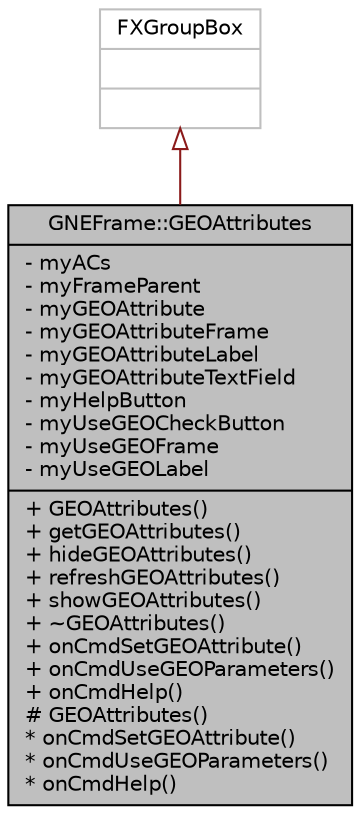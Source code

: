 digraph "GNEFrame::GEOAttributes"
{
  edge [fontname="Helvetica",fontsize="10",labelfontname="Helvetica",labelfontsize="10"];
  node [fontname="Helvetica",fontsize="10",shape=record];
  Node0 [label="{GNEFrame::GEOAttributes\n|- myACs\l- myFrameParent\l- myGEOAttribute\l- myGEOAttributeFrame\l- myGEOAttributeLabel\l- myGEOAttributeTextField\l- myHelpButton\l- myUseGEOCheckButton\l- myUseGEOFrame\l- myUseGEOLabel\l|+ GEOAttributes()\l+ getGEOAttributes()\l+ hideGEOAttributes()\l+ refreshGEOAttributes()\l+ showGEOAttributes()\l+ ~GEOAttributes()\l+ onCmdSetGEOAttribute()\l+ onCmdUseGEOParameters()\l+ onCmdHelp()\l# GEOAttributes()\l* onCmdSetGEOAttribute()\l* onCmdUseGEOParameters()\l* onCmdHelp()\l}",height=0.2,width=0.4,color="black", fillcolor="grey75", style="filled", fontcolor="black"];
  Node1 -> Node0 [dir="back",color="firebrick4",fontsize="10",style="solid",arrowtail="onormal",fontname="Helvetica"];
  Node1 [label="{FXGroupBox\n||}",height=0.2,width=0.4,color="grey75", fillcolor="white", style="filled"];
}

